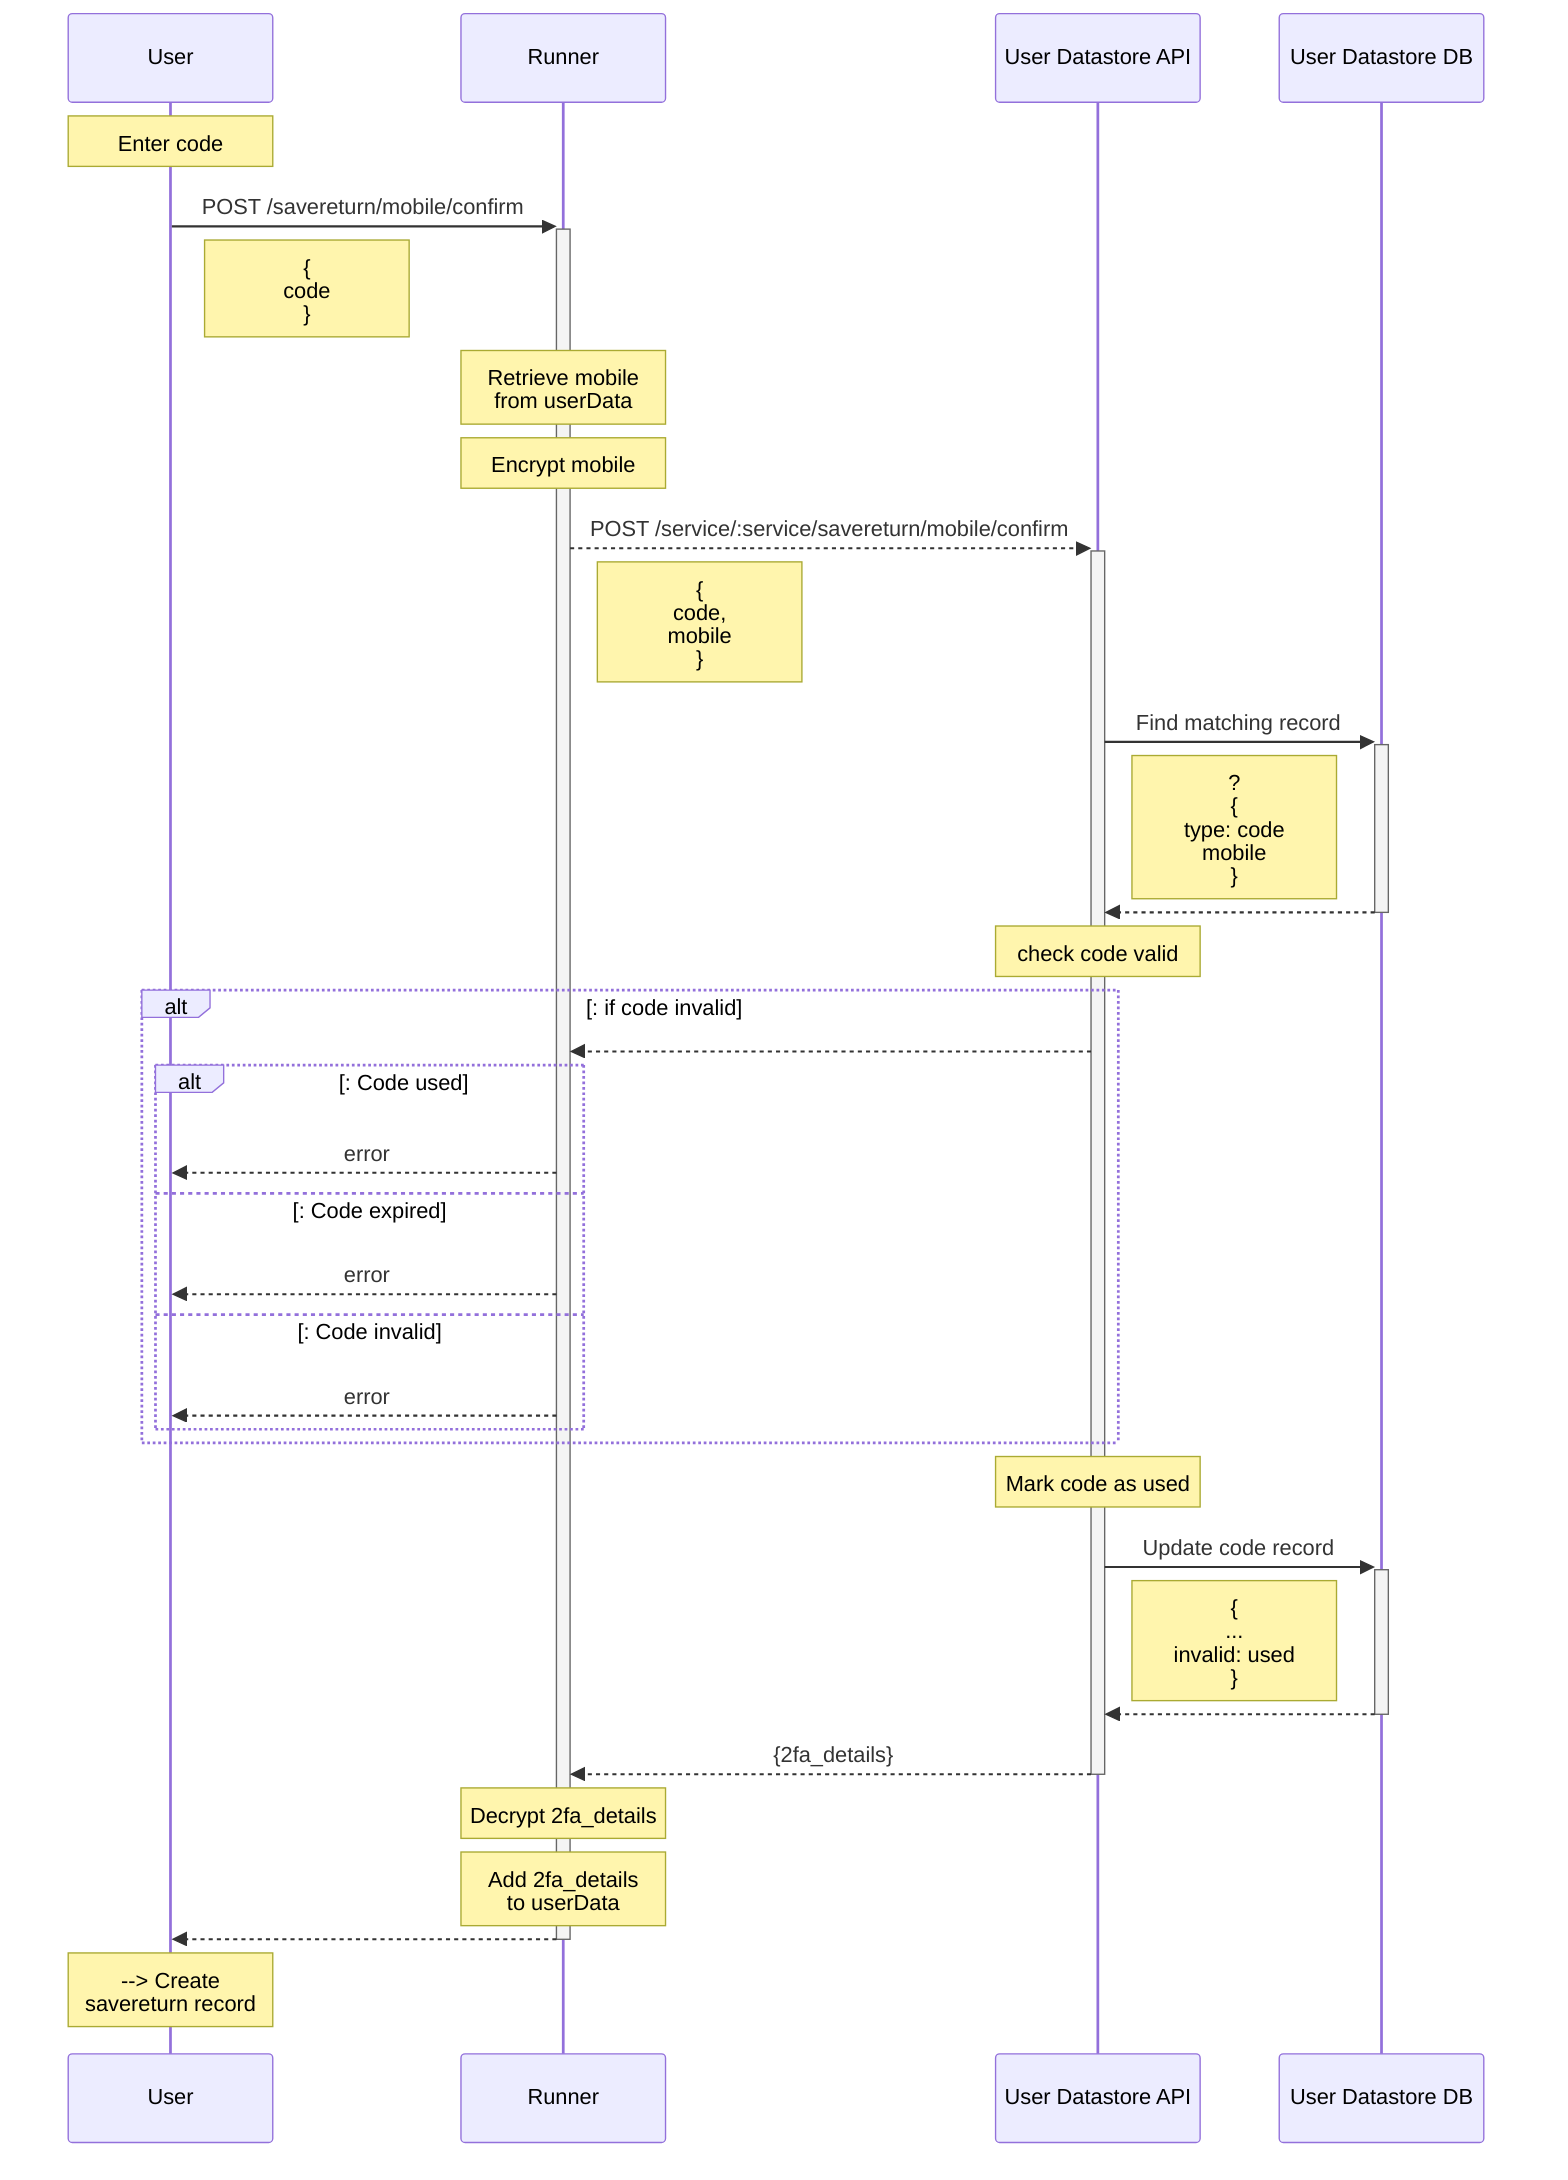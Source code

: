 sequenceDiagram

participant U as User

participant R as Runner

participant DS as User Datastore API

participant DB as User Datastore DB

Note over U: Enter code

U->>+R: POST /savereturn/mobile/confirm

Note right of U: {<br>code<br>}

Note over R: Retrieve mobile<br>from userData

Note over R: Encrypt mobile

R-->>+DS: POST /service/:service/savereturn/mobile/confirm

Note right of R: {<br>code,<br>mobile<br>}

DS->>+DB: Find matching record

Note right of DS: ? <br>{<br>type: code<br>mobile<br>}

DB-->>-DS:  

Note over DS: check code valid

alt: if code invalid

  DS-->>R:  

  alt: Code used

    R-->>U: error

  else: Code expired

    R-->>U: error

  else: Code invalid

    R-->>U: error

  end

end

  Note over DS: Mark code as used

  DS->>+DB: Update code record 

  Note right of DS: {<br>...<br>invalid: used<br>}

  DB-->>-DS: 

DS-->>-R:   {2fa_details}

Note over R: Decrypt 2fa_details

Note over R: Add 2fa_details<br>to userData

R-->>-U: 

Note over U: --> Create <br>savereturn record